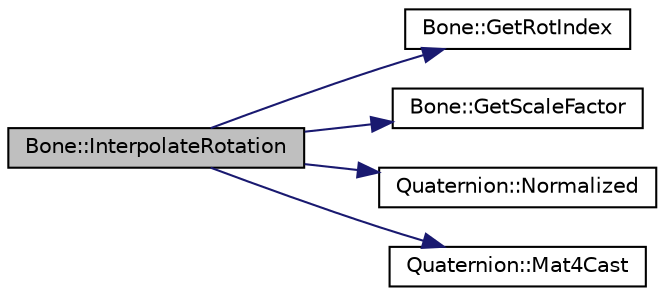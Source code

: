 digraph "Bone::InterpolateRotation"
{
 // LATEX_PDF_SIZE
  edge [fontname="Helvetica",fontsize="10",labelfontname="Helvetica",labelfontsize="10"];
  node [fontname="Helvetica",fontsize="10",shape=record];
  rankdir="LR";
  Node52 [label="Bone::InterpolateRotation",height=0.2,width=0.4,color="black", fillcolor="grey75", style="filled", fontcolor="black",tooltip="slerp between the the previous rotation and new rotation of the bone, to create fluid rotation of the..."];
  Node52 -> Node53 [color="midnightblue",fontsize="10",style="solid",fontname="Helvetica"];
  Node53 [label="Bone::GetRotIndex",height=0.2,width=0.4,color="black", fillcolor="white", style="filled",URL="$class_bone.html#ad6e48dbd379c50a5d379bdcbed2fc6d9",tooltip="Go through all the rotations to find the one that is needed for the current time of the animation."];
  Node52 -> Node54 [color="midnightblue",fontsize="10",style="solid",fontname="Helvetica"];
  Node54 [label="Bone::GetScaleFactor",height=0.2,width=0.4,color="black", fillcolor="white", style="filled",URL="$class_bone.html#a5d2f31e852c172b450e6ae77819bc516",tooltip="Used to determine what the scale is for lerping, slerping etc..., which is determined by how close th..."];
  Node52 -> Node55 [color="midnightblue",fontsize="10",style="solid",fontname="Helvetica"];
  Node55 [label="Quaternion::Normalized",height=0.2,width=0.4,color="black", fillcolor="white", style="filled",URL="$class_quaternion.html#a180c0f4ece2a18d598a9d77aa470b17d",tooltip=" "];
  Node52 -> Node56 [color="midnightblue",fontsize="10",style="solid",fontname="Helvetica"];
  Node56 [label="Quaternion::Mat4Cast",height=0.2,width=0.4,color="black", fillcolor="white", style="filled",URL="$class_quaternion.html#a424167c556367d8307fa420ed5613182",tooltip=" "];
}
